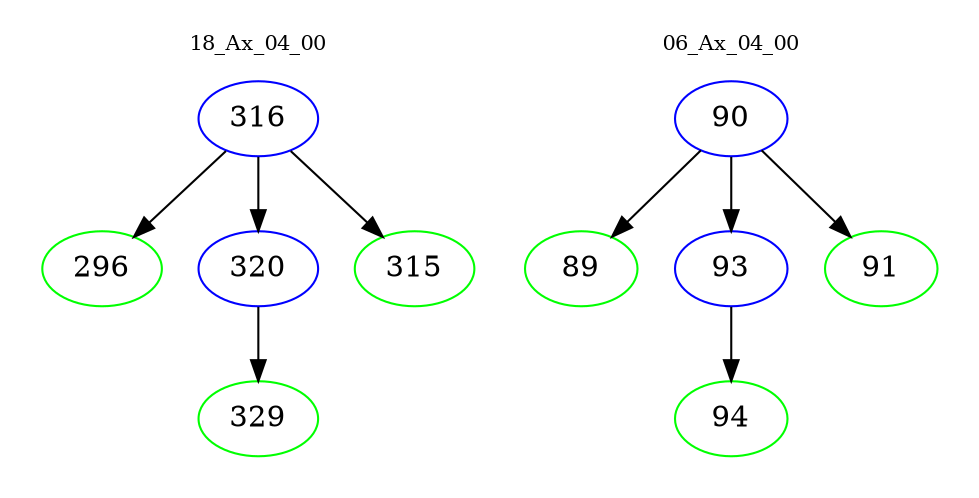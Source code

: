 digraph{
subgraph cluster_0 {
color = white
label = "18_Ax_04_00";
fontsize=10;
T0_316 [label="316", color="blue"]
T0_316 -> T0_296 [color="black"]
T0_296 [label="296", color="green"]
T0_316 -> T0_320 [color="black"]
T0_320 [label="320", color="blue"]
T0_320 -> T0_329 [color="black"]
T0_329 [label="329", color="green"]
T0_316 -> T0_315 [color="black"]
T0_315 [label="315", color="green"]
}
subgraph cluster_1 {
color = white
label = "06_Ax_04_00";
fontsize=10;
T1_90 [label="90", color="blue"]
T1_90 -> T1_89 [color="black"]
T1_89 [label="89", color="green"]
T1_90 -> T1_93 [color="black"]
T1_93 [label="93", color="blue"]
T1_93 -> T1_94 [color="black"]
T1_94 [label="94", color="green"]
T1_90 -> T1_91 [color="black"]
T1_91 [label="91", color="green"]
}
}
